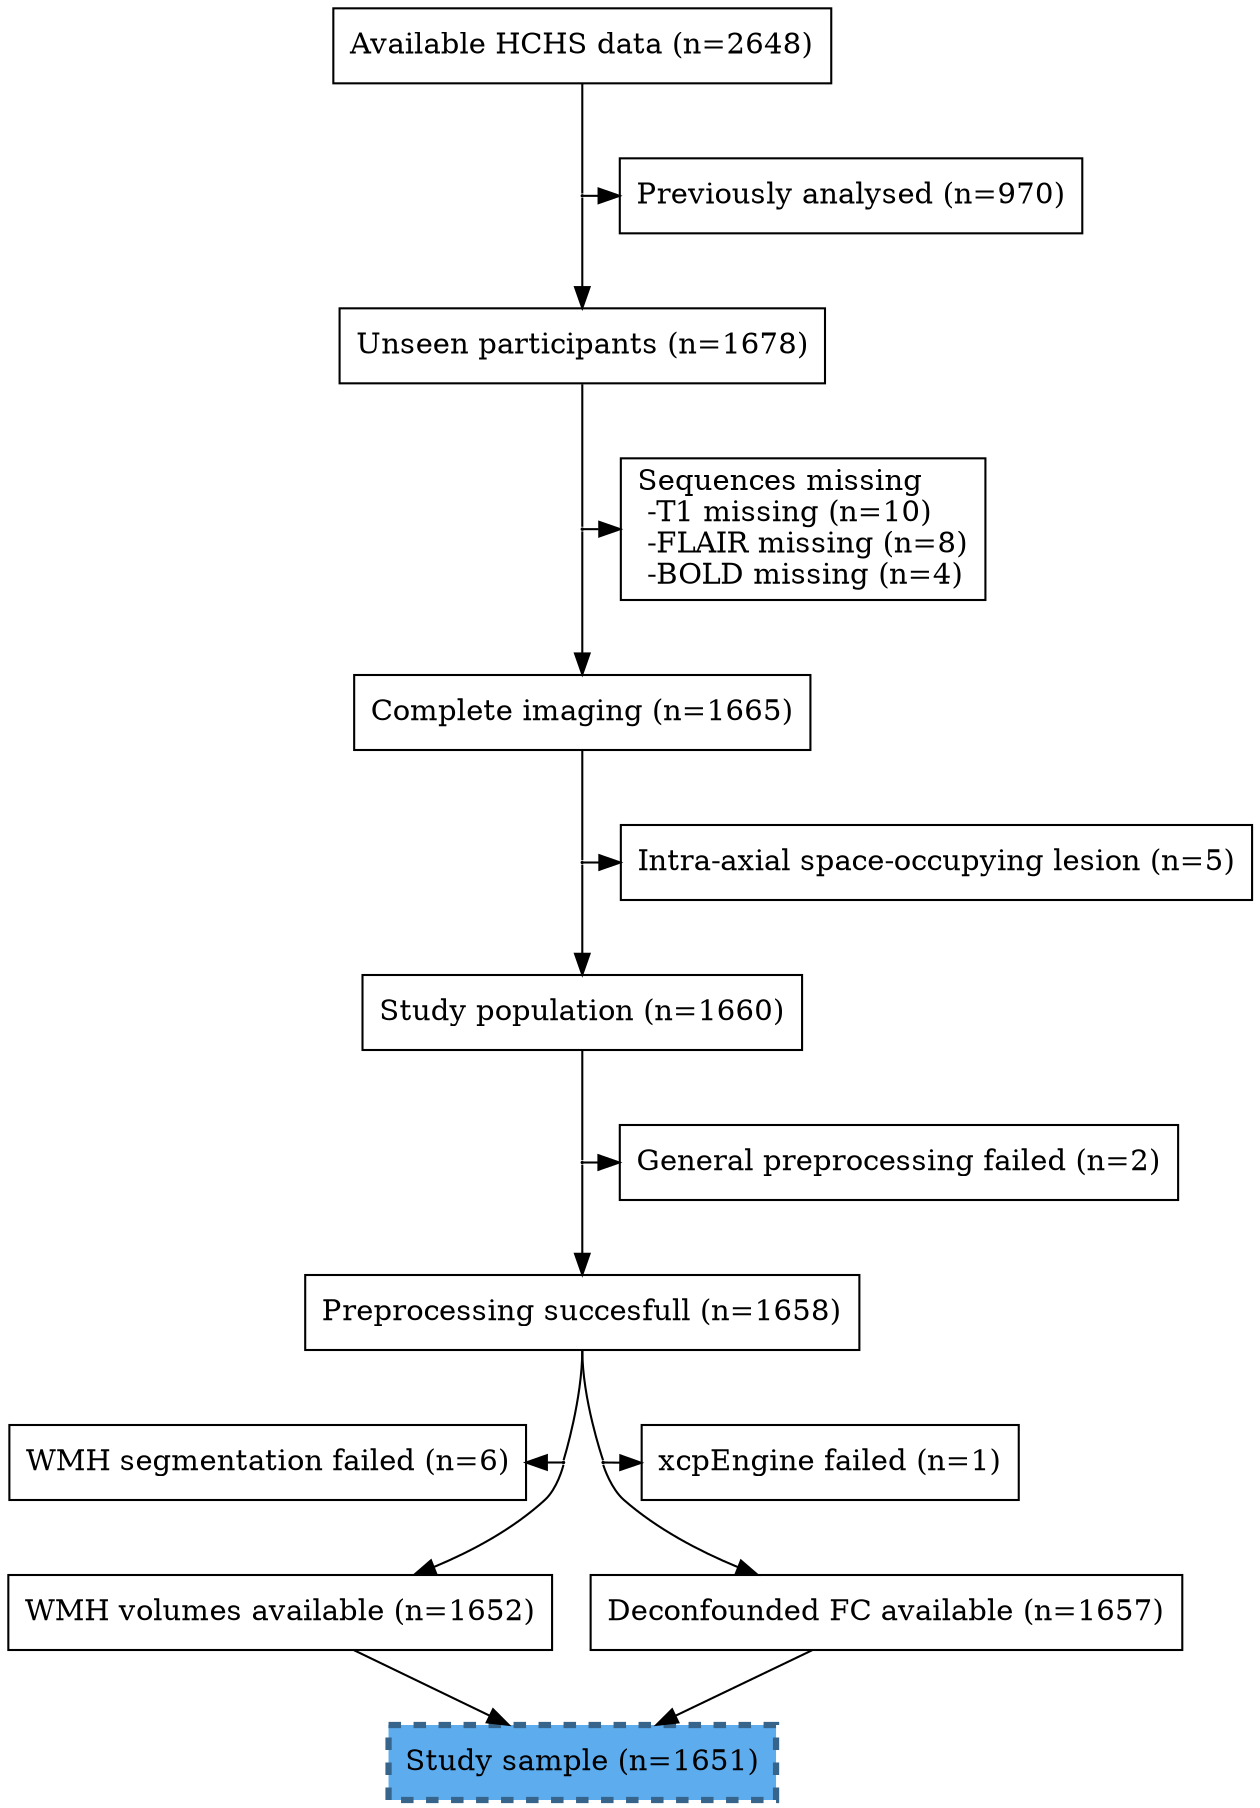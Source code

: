 digraph D {
  node [shape="box"]
  //splines = ortho
  m1 [label = "Available HCHS data (n=2648)"]
  subgraph g1 {
    rank = same
    n1 [shape = point, width = 0.01, height = 0.01, fillcolor = black, color = black]
    e1 [label = "Previously analysed (n=970)"]
  }
  m2 [label = "Unseen participants (n=1678)"]
  subgraph g2 {
    rank = same
    n2 [shape = point, width = 0.01]
    e2 [label = "Sequences missing\l -T1 missing (n=10)\l -FLAIR missing (n=8)\l -BOLD missing (n=4)\l"]
  }
  m3 [label = "Complete imaging (n=1665)"]
  subgraph TUMOR {
    rank = same
    nTUMOR [shape = point, width = 0.01]
    eTUMOR [label = "Intra-axial space-occupying lesion (n=5)"]
  }
  mTUMOR [label = "Study population (n=1660)"]
  
  subgraph PREPROC {
    rank = same
    nPREPROC [shape = point, width = 0.01]
    ePREPROC [label = "General preprocessing failed (n=2)"]
  }
  mPREPROC [label = "Preprocessing succesfull (n=1658)"]
  
  //n3 [shape = point, width = 0.01]
  subgraph g3 {
    rank = same
    e3a [label = "WMH segmentation failed (n=6)"]
    n3a [shape = point, width = 0.01]
    n3b [shape = point, width = 0.01]
    e3b [label = "xcpEngine failed (n=1)"]
  }
  subgraph g4 {
    rank = same
    m4a [label = "WMH volumes available (n=1652)"]
    m4b [label = "Deconfounded FC available (n=1657)"]
  }
  
  mFINAL [label = "Study sample (n=1651)", style = "filled, dashed", penwidth = 3, fillcolor = steelblue2, color = steelblue4]
  
  m1 -> n1 [dir = none]
  n1 -> e1
  n1 -> m2
  m2 -> n2 [dir = none]
  n2 -> e2
  n2 -> m3
  
  m3 -> nTUMOR [dir = none]
  nTUMOR -> eTUMOR
  nTUMOR -> mTUMOR
  
  mTUMOR -> nPREPROC [dir = none]
  nPREPROC -> ePREPROC
  nPREPROC -> mPREPROC
  
  //mPREPROC -> n3 [dir = none]
  mPREPROC:s -> n3a [dir = none]
  mPREPROC:s -> n3b [dir = none]
  //n3 -> n3a [dir = none]
  e3a:e -> n3a:w [dir = back]
  //n3 -> n3b [dir = none]
  n3b -> e3b
  
  e3a -> n3a -> n3b -> e3b [style = invisible, dir = none]
  
  n3a -> m4a
  n3b -> m4b
  
  m4a -> mFINAL
  m4b -> mFINAL
}